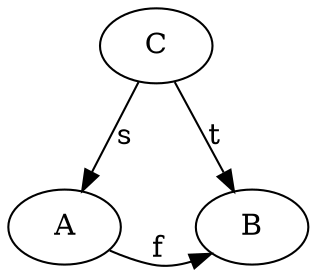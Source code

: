 digraph {
    rankdir=TB
    C

    {
        rank=same
        A
        B
    }

    C -> A[label="s"]
    C -> B[label="t"]
    A -> B[label="f"]
    B -> A[style="invis" label="g"]
}
